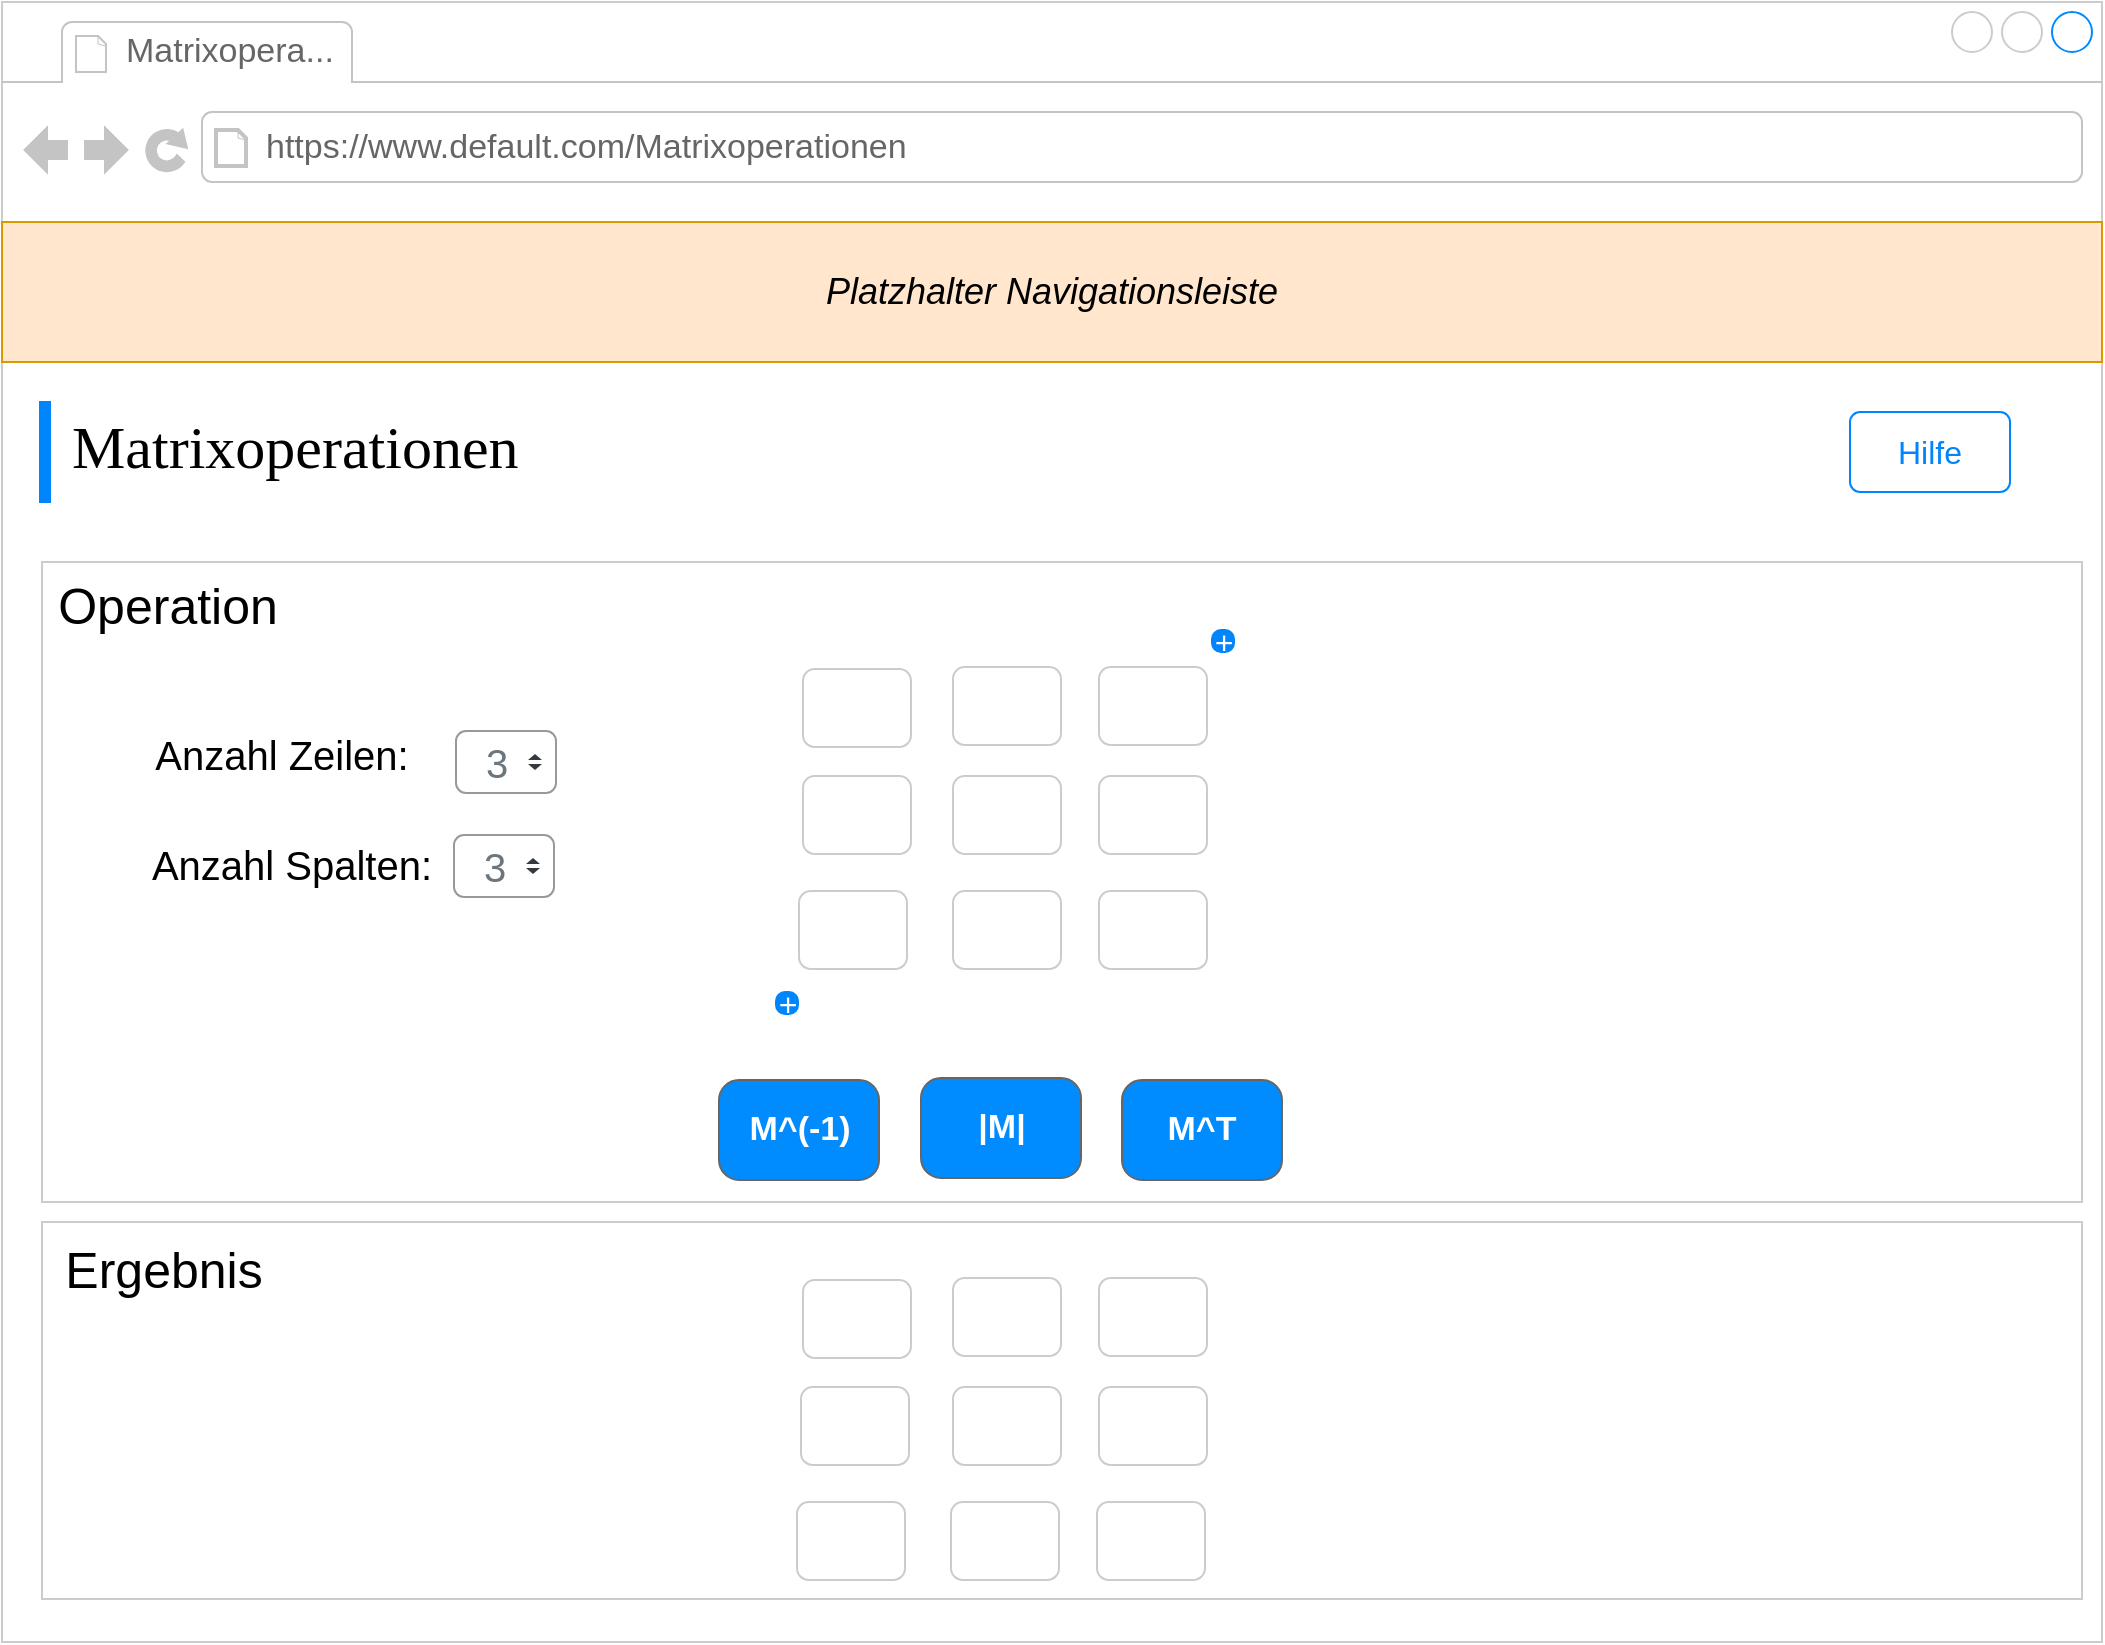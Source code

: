 <mxfile version="20.8.7" type="device"><diagram name="Page-1" id="2cc2dc42-3aac-f2a9-1cec-7a8b7cbee084"><mxGraphModel dx="1647" dy="868" grid="1" gridSize="10" guides="1" tooltips="1" connect="1" arrows="1" fold="1" page="1" pageScale="1" pageWidth="1100" pageHeight="850" background="#ffffff" math="0" shadow="0"><root><mxCell id="0"/><mxCell id="1" parent="0"/><mxCell id="7026571954dc6520-1" value="" style="strokeWidth=1;shadow=0;dashed=0;align=center;html=1;shape=mxgraph.mockup.containers.browserWindow;rSize=0;strokeColor=#CCCCCC;mainText=,;recursiveResize=0;rounded=0;labelBackgroundColor=none;fontFamily=Verdana;fontSize=12" parent="1" vertex="1"><mxGeometry x="30" y="20" width="1050" height="820" as="geometry"/></mxCell><mxCell id="7026571954dc6520-2" value="Matrixopera..." style="strokeWidth=1;shadow=0;dashed=0;align=center;html=1;shape=mxgraph.mockup.containers.anchor;fontSize=17;fontColor=#666666;align=left;" parent="7026571954dc6520-1" vertex="1"><mxGeometry x="60" y="12" width="110" height="26" as="geometry"/></mxCell><mxCell id="7026571954dc6520-3" value="https://www.default.com/Matrixoperationen" style="strokeWidth=1;shadow=0;dashed=0;align=center;html=1;shape=mxgraph.mockup.containers.anchor;rSize=0;fontSize=17;fontColor=#666666;align=left;" parent="7026571954dc6520-1" vertex="1"><mxGeometry x="130" y="60" width="250" height="26" as="geometry"/></mxCell><mxCell id="7026571954dc6520-4" value="Matrixoperationen" style="text;html=1;points=[];align=left;verticalAlign=top;spacingTop=-4;fontSize=30;fontFamily=Verdana" parent="7026571954dc6520-1" vertex="1"><mxGeometry x="33" y="202" width="340" height="50" as="geometry"/></mxCell><mxCell id="u1SDwWlPGdA-2MWF5yvj-13" value="&lt;font style=&quot;font-size: 20px;&quot;&gt;3&lt;/font&gt;" style="html=1;shadow=0;dashed=0;shape=mxgraph.bootstrap.rrect;rSize=5;fillColor=#ffffff;strokeColor=#999999;align=left;spacing=15;fontSize=14;fontColor=#6C767D;" parent="7026571954dc6520-1" vertex="1"><mxGeometry x="227" y="364.5" width="50" height="31" as="geometry"/></mxCell><mxCell id="u1SDwWlPGdA-2MWF5yvj-14" value="" style="shape=triangle;direction=south;fillColor=#343A40;strokeColor=none;perimeter=none;sketch=0;" parent="u1SDwWlPGdA-2MWF5yvj-13" vertex="1"><mxGeometry x="1" y="0.5" width="7" height="3" relative="1" as="geometry"><mxPoint x="-14" y="1" as="offset"/></mxGeometry></mxCell><mxCell id="u1SDwWlPGdA-2MWF5yvj-15" value="" style="shape=triangle;direction=north;fillColor=#343A40;strokeColor=none;perimeter=none;sketch=0;" parent="u1SDwWlPGdA-2MWF5yvj-13" vertex="1"><mxGeometry x="1" y="0.5" width="7" height="3" relative="1" as="geometry"><mxPoint x="-14" y="-4" as="offset"/></mxGeometry></mxCell><mxCell id="u1SDwWlPGdA-2MWF5yvj-22" value="&lt;font style=&quot;font-size: 20px;&quot;&gt;Anzahl Zeilen:&lt;/font&gt;" style="text;html=1;strokeColor=none;fillColor=none;align=center;verticalAlign=middle;whiteSpace=wrap;rounded=0;fontSize=17;" parent="7026571954dc6520-1" vertex="1"><mxGeometry x="70" y="362" width="140" height="30" as="geometry"/></mxCell><mxCell id="u1SDwWlPGdA-2MWF5yvj-25" value="&lt;font style=&quot;font-size: 20px;&quot;&gt;Anzahl Spalten:&lt;/font&gt;" style="text;html=1;strokeColor=none;fillColor=none;align=center;verticalAlign=middle;whiteSpace=wrap;rounded=0;fontSize=17;" parent="7026571954dc6520-1" vertex="1"><mxGeometry x="70" y="416.5" width="150" height="30" as="geometry"/></mxCell><mxCell id="u1SDwWlPGdA-2MWF5yvj-29" value="" style="rounded=1;whiteSpace=wrap;html=1;strokeColor=#CCCCCC;fontSize=20;" parent="7026571954dc6520-1" vertex="1"><mxGeometry x="400.5" y="333.5" width="54" height="39" as="geometry"/></mxCell><mxCell id="u1SDwWlPGdA-2MWF5yvj-150" value="&amp;nbsp;+&amp;nbsp;" style="html=1;shadow=0;dashed=0;shape=mxgraph.bootstrap.rrect;rSize=5;strokeColor=none;strokeWidth=1;fillColor=#0085FC;fontColor=#FFFFFF;whiteSpace=wrap;align=center;verticalAlign=middle;spacingLeft=0;fontStyle=0;fontSize=16;spacing=5;rotation=0;labelPosition=center;verticalLabelPosition=middle;" parent="7026571954dc6520-1" vertex="1"><mxGeometry x="386.5" y="494.5" width="12" height="12" as="geometry"/></mxCell><mxCell id="u1SDwWlPGdA-2MWF5yvj-149" value="&amp;nbsp;+&amp;nbsp;" style="html=1;shadow=0;dashed=0;shape=mxgraph.bootstrap.rrect;rSize=5;strokeColor=none;strokeWidth=1;fillColor=#0085FC;fontColor=#FFFFFF;whiteSpace=wrap;align=center;verticalAlign=middle;spacingLeft=0;fontStyle=0;fontSize=16;spacing=5;rotation=0;labelPosition=center;verticalLabelPosition=middle;" parent="7026571954dc6520-1" vertex="1"><mxGeometry x="604.5" y="313.5" width="12" height="12" as="geometry"/></mxCell><mxCell id="u1SDwWlPGdA-2MWF5yvj-151" value="M^(-1)" style="strokeWidth=1;shadow=0;dashed=0;align=center;html=1;shape=mxgraph.mockup.buttons.button;strokeColor=#666666;fontColor=#ffffff;mainText=;buttonStyle=round;fontSize=17;fontStyle=1;fillColor=#008cff;whiteSpace=wrap;" parent="7026571954dc6520-1" vertex="1"><mxGeometry x="358.5" y="539" width="80" height="50" as="geometry"/></mxCell><mxCell id="u1SDwWlPGdA-2MWF5yvj-153" value="M^T" style="strokeWidth=1;shadow=0;dashed=0;align=center;html=1;shape=mxgraph.mockup.buttons.button;strokeColor=#666666;fontColor=#ffffff;mainText=;buttonStyle=round;fontSize=17;fontStyle=1;fillColor=#008cff;whiteSpace=wrap;" parent="7026571954dc6520-1" vertex="1"><mxGeometry x="560" y="539" width="80" height="50" as="geometry"/></mxCell><mxCell id="u1SDwWlPGdA-2MWF5yvj-152" value="|M|" style="strokeWidth=1;shadow=0;dashed=0;align=center;html=1;shape=mxgraph.mockup.buttons.button;strokeColor=#666666;fontColor=#ffffff;mainText=;buttonStyle=round;fontSize=17;fontStyle=1;fillColor=#008cff;whiteSpace=wrap;" parent="7026571954dc6520-1" vertex="1"><mxGeometry x="459.5" y="538" width="80" height="50" as="geometry"/></mxCell><mxCell id="u1SDwWlPGdA-2MWF5yvj-155" value="" style="rounded=1;whiteSpace=wrap;html=1;strokeColor=#CCCCCC;fontSize=20;" parent="7026571954dc6520-1" vertex="1"><mxGeometry x="398.5" y="444.5" width="54" height="39" as="geometry"/></mxCell><mxCell id="u1SDwWlPGdA-2MWF5yvj-154" value="" style="rounded=1;whiteSpace=wrap;html=1;strokeColor=#CCCCCC;fontSize=20;" parent="7026571954dc6520-1" vertex="1"><mxGeometry x="400.5" y="387" width="54" height="39" as="geometry"/></mxCell><mxCell id="u1SDwWlPGdA-2MWF5yvj-161" value="" style="rounded=1;whiteSpace=wrap;html=1;strokeColor=#CCCCCC;fontSize=20;" parent="7026571954dc6520-1" vertex="1"><mxGeometry x="475.5" y="332.5" width="54" height="39" as="geometry"/></mxCell><mxCell id="u1SDwWlPGdA-2MWF5yvj-160" value="" style="rounded=1;whiteSpace=wrap;html=1;strokeColor=#CCCCCC;fontSize=20;" parent="7026571954dc6520-1" vertex="1"><mxGeometry x="548.5" y="332.5" width="54" height="39" as="geometry"/></mxCell><mxCell id="u1SDwWlPGdA-2MWF5yvj-159" value="" style="rounded=1;whiteSpace=wrap;html=1;strokeColor=#CCCCCC;fontSize=20;" parent="7026571954dc6520-1" vertex="1"><mxGeometry x="475.5" y="387" width="54" height="39" as="geometry"/></mxCell><mxCell id="u1SDwWlPGdA-2MWF5yvj-158" value="" style="rounded=1;whiteSpace=wrap;html=1;strokeColor=#CCCCCC;fontSize=20;" parent="7026571954dc6520-1" vertex="1"><mxGeometry x="548.5" y="387" width="54" height="39" as="geometry"/></mxCell><mxCell id="u1SDwWlPGdA-2MWF5yvj-157" value="" style="rounded=1;whiteSpace=wrap;html=1;strokeColor=#CCCCCC;fontSize=20;" parent="7026571954dc6520-1" vertex="1"><mxGeometry x="548.5" y="444.5" width="54" height="39" as="geometry"/></mxCell><mxCell id="u1SDwWlPGdA-2MWF5yvj-156" value="" style="rounded=1;whiteSpace=wrap;html=1;strokeColor=#CCCCCC;fontSize=20;" parent="7026571954dc6520-1" vertex="1"><mxGeometry x="475.5" y="444.5" width="54" height="39" as="geometry"/></mxCell><mxCell id="u1SDwWlPGdA-2MWF5yvj-163" value="" style="rounded=1;whiteSpace=wrap;html=1;strokeColor=#CCCCCC;fontSize=20;" parent="7026571954dc6520-1" vertex="1"><mxGeometry x="397.5" y="750" width="54" height="39" as="geometry"/></mxCell><mxCell id="u1SDwWlPGdA-2MWF5yvj-164" value="" style="rounded=1;whiteSpace=wrap;html=1;strokeColor=#CCCCCC;fontSize=20;" parent="7026571954dc6520-1" vertex="1"><mxGeometry x="399.5" y="692.5" width="54" height="39" as="geometry"/></mxCell><mxCell id="u1SDwWlPGdA-2MWF5yvj-169" value="" style="rounded=1;whiteSpace=wrap;html=1;strokeColor=#CCCCCC;fontSize=20;" parent="7026571954dc6520-1" vertex="1"><mxGeometry x="547.5" y="750" width="54" height="39" as="geometry"/></mxCell><mxCell id="u1SDwWlPGdA-2MWF5yvj-170" value="" style="rounded=1;whiteSpace=wrap;html=1;strokeColor=#CCCCCC;fontSize=20;" parent="7026571954dc6520-1" vertex="1"><mxGeometry x="474.5" y="750" width="54" height="39" as="geometry"/></mxCell><mxCell id="u1SDwWlPGdA-2MWF5yvj-171" value="" style="rounded=1;whiteSpace=wrap;html=1;strokeColor=#CCCCCC;fontSize=20;" parent="7026571954dc6520-1" vertex="1"><mxGeometry x="400.5" y="639" width="54" height="39" as="geometry"/></mxCell><mxCell id="u1SDwWlPGdA-2MWF5yvj-172" value="" style="rounded=1;whiteSpace=wrap;html=1;strokeColor=#CCCCCC;fontSize=20;" parent="7026571954dc6520-1" vertex="1"><mxGeometry x="475.5" y="638" width="54" height="39" as="geometry"/></mxCell><mxCell id="u1SDwWlPGdA-2MWF5yvj-173" value="" style="rounded=1;whiteSpace=wrap;html=1;strokeColor=#CCCCCC;fontSize=20;" parent="7026571954dc6520-1" vertex="1"><mxGeometry x="548.5" y="638" width="54" height="39" as="geometry"/></mxCell><mxCell id="u1SDwWlPGdA-2MWF5yvj-174" value="" style="rounded=1;whiteSpace=wrap;html=1;strokeColor=#CCCCCC;fontSize=20;" parent="7026571954dc6520-1" vertex="1"><mxGeometry x="548.5" y="692.5" width="54" height="39" as="geometry"/></mxCell><mxCell id="u1SDwWlPGdA-2MWF5yvj-175" value="" style="rounded=1;whiteSpace=wrap;html=1;strokeColor=#CCCCCC;fontSize=20;" parent="7026571954dc6520-1" vertex="1"><mxGeometry x="475.5" y="692.5" width="54" height="39" as="geometry"/></mxCell><mxCell id="ViKORoKvHGICdf4TBuKY-2" value="" style="rounded=0;whiteSpace=wrap;html=1;fillColor=none;strokeColor=#CCCCCC;" vertex="1" parent="7026571954dc6520-1"><mxGeometry x="20" y="280" width="1020" height="320" as="geometry"/></mxCell><mxCell id="ViKORoKvHGICdf4TBuKY-3" value="&lt;font style=&quot;font-size: 25px;&quot;&gt;Operation&lt;/font&gt;" style="text;html=1;strokeColor=none;fillColor=none;align=center;verticalAlign=middle;whiteSpace=wrap;rounded=0;" vertex="1" parent="7026571954dc6520-1"><mxGeometry x="53" y="286" width="60" height="30" as="geometry"/></mxCell><mxCell id="ViKORoKvHGICdf4TBuKY-4" value="&lt;font style=&quot;font-size: 25px;&quot;&gt;Ergebnis&lt;/font&gt;" style="text;html=1;strokeColor=none;fillColor=none;align=center;verticalAlign=middle;whiteSpace=wrap;rounded=0;" vertex="1" parent="7026571954dc6520-1"><mxGeometry x="51" y="618" width="60" height="30" as="geometry"/></mxCell><mxCell id="ViKORoKvHGICdf4TBuKY-1" value="" style="rounded=0;whiteSpace=wrap;html=1;fillColor=none;strokeColor=#CCCCCC;" vertex="1" parent="7026571954dc6520-1"><mxGeometry x="20" y="610" width="1020" height="188.5" as="geometry"/></mxCell><mxCell id="eite10755rL_jhTA0zcx-1" value="&lt;font style=&quot;font-size: 18px;&quot;&gt;&lt;i&gt;Platzhalter Navigationsleiste&lt;/i&gt;&lt;/font&gt;" style="rounded=0;whiteSpace=wrap;html=1;fillColor=#ffe6cc;strokeColor=#d79b00;" parent="1" vertex="1"><mxGeometry x="30" y="130" width="1050" height="70" as="geometry"/></mxCell><mxCell id="gUEZn38MmWSUfHERNCk1-1" value="" style="rounded=0;whiteSpace=wrap;html=1;strokeColor=#0085FC;fontSize=14;fontColor=#0085FC;fillColor=#0085FC;" parent="1" vertex="1"><mxGeometry x="49" y="220" width="5" height="50" as="geometry"/></mxCell><mxCell id="u1SDwWlPGdA-2MWF5yvj-26" value="&lt;font style=&quot;font-size: 20px;&quot;&gt;3&lt;/font&gt;" style="html=1;shadow=0;dashed=0;shape=mxgraph.bootstrap.rrect;rSize=5;fillColor=#ffffff;strokeColor=#999999;align=left;spacing=15;fontSize=14;fontColor=#6C767D;" parent="1" vertex="1"><mxGeometry x="256" y="436.5" width="50" height="31" as="geometry"/></mxCell><mxCell id="u1SDwWlPGdA-2MWF5yvj-27" value="" style="shape=triangle;direction=south;fillColor=#343A40;strokeColor=none;perimeter=none;sketch=0;" parent="u1SDwWlPGdA-2MWF5yvj-26" vertex="1"><mxGeometry x="1" y="0.5" width="7" height="3" relative="1" as="geometry"><mxPoint x="-14" y="1" as="offset"/></mxGeometry></mxCell><mxCell id="u1SDwWlPGdA-2MWF5yvj-28" value="" style="shape=triangle;direction=north;fillColor=#343A40;strokeColor=none;perimeter=none;sketch=0;" parent="u1SDwWlPGdA-2MWF5yvj-26" vertex="1"><mxGeometry x="1" y="0.5" width="7" height="3" relative="1" as="geometry"><mxPoint x="-14" y="-4" as="offset"/></mxGeometry></mxCell><mxCell id="u1SDwWlPGdA-2MWF5yvj-142" value="&lt;font color=&quot;#0085fc&quot;&gt;Hilfe&lt;/font&gt;" style="html=1;shadow=0;dashed=0;shape=mxgraph.bootstrap.rrect;rSize=5;strokeColor=#0085FC;strokeWidth=1;fillColor=none;fontColor=#1CA5B8;whiteSpace=wrap;align=center;verticalAlign=middle;spacingLeft=0;fontStyle=0;fontSize=16;spacing=5;" parent="1" vertex="1"><mxGeometry x="954" y="225" width="80" height="40" as="geometry"/></mxCell></root></mxGraphModel></diagram></mxfile>